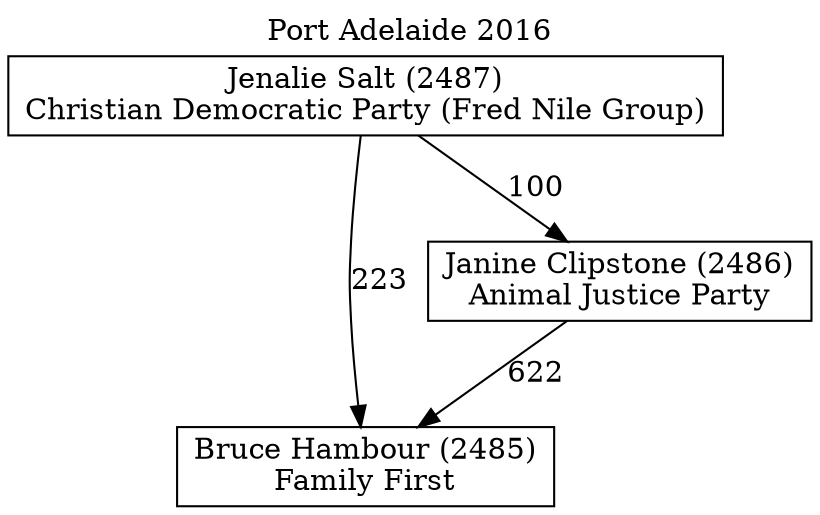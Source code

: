 // House preference flow
digraph "Bruce Hambour (2485)_Port Adelaide_2016" {
	graph [label="Port Adelaide 2016" labelloc=t mclimit=10]
	node [shape=box]
	"Bruce Hambour (2485)" [label="Bruce Hambour (2485)
Family First"]
	"Jenalie Salt (2487)" [label="Jenalie Salt (2487)
Christian Democratic Party (Fred Nile Group)"]
	"Janine Clipstone (2486)" [label="Janine Clipstone (2486)
Animal Justice Party"]
	"Jenalie Salt (2487)" -> "Janine Clipstone (2486)" [label=100]
	"Janine Clipstone (2486)" -> "Bruce Hambour (2485)" [label=622]
	"Jenalie Salt (2487)" -> "Bruce Hambour (2485)" [label=223]
}
